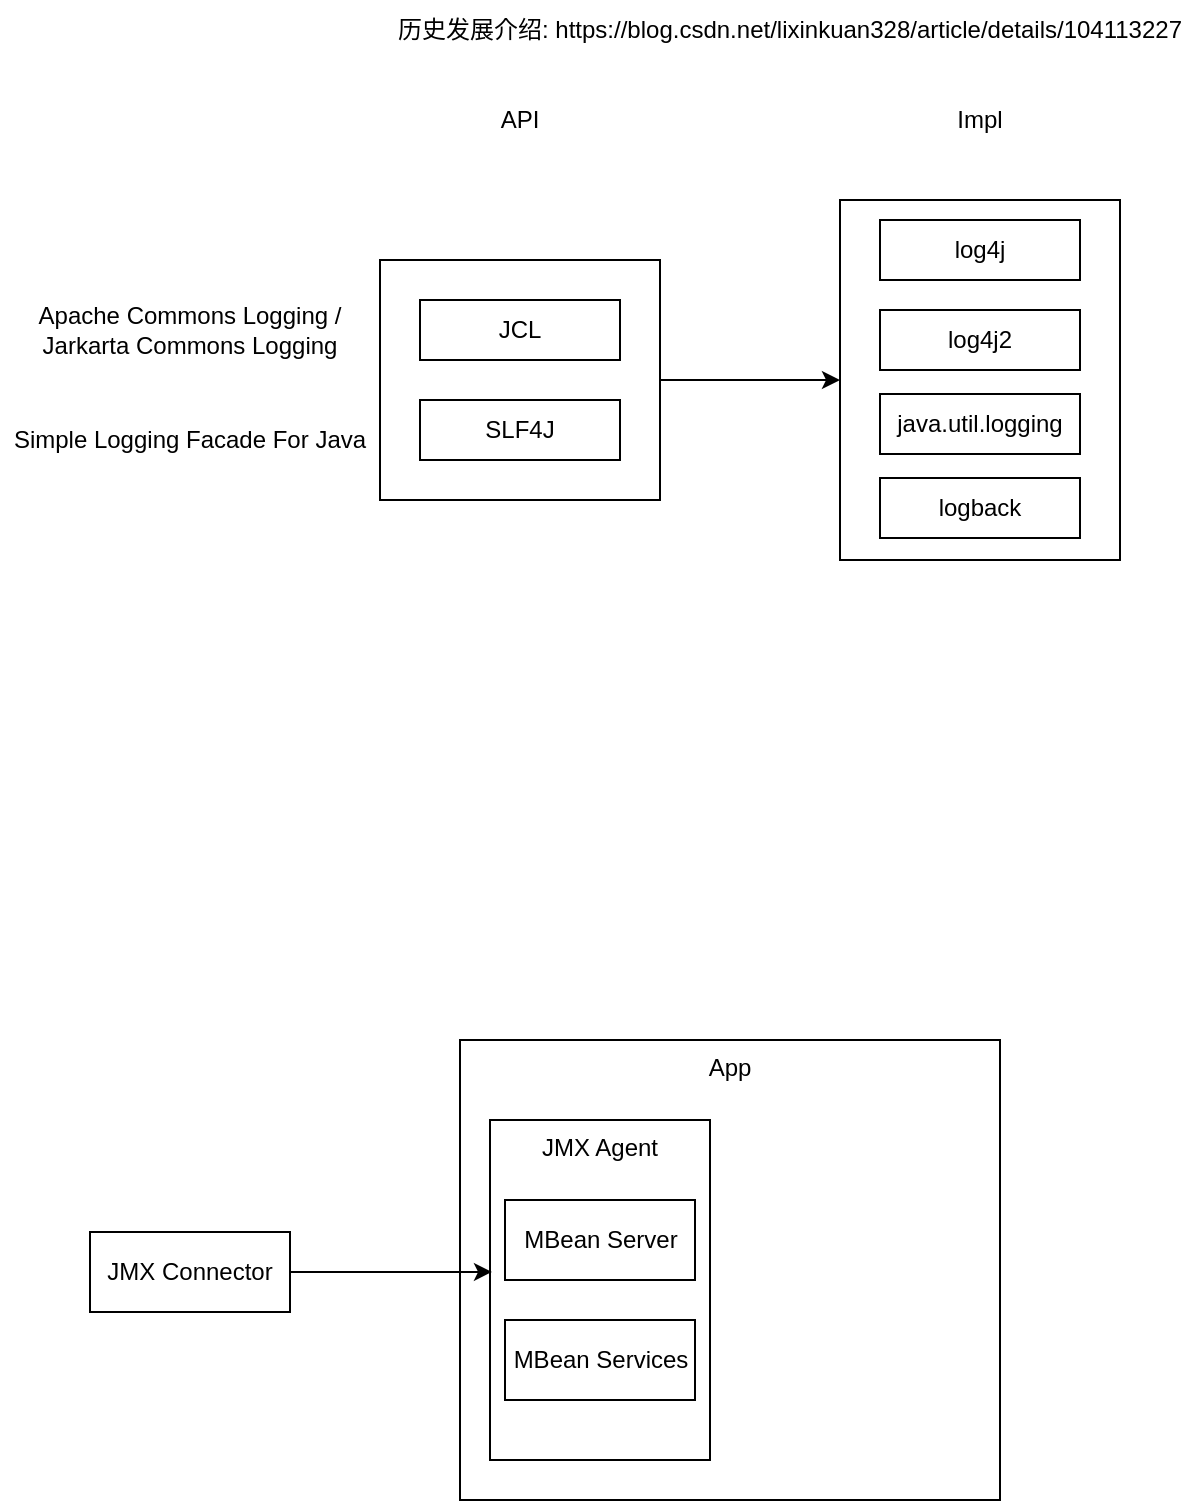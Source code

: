 <mxfile version="22.1.16" type="github">
  <diagram id="seu8MXW0M_aEXuHFiLvy" name="Page-1">
    <mxGraphModel dx="1434" dy="761" grid="1" gridSize="10" guides="1" tooltips="1" connect="1" arrows="1" fold="1" page="1" pageScale="1" pageWidth="827" pageHeight="1169" math="0" shadow="0">
      <root>
        <mxCell id="0" />
        <mxCell id="1" parent="0" />
        <mxCell id="j74TEHamLuYHT3G0VTzC-3" value="App" style="rounded=0;whiteSpace=wrap;html=1;align=center;verticalAlign=top;" parent="1" vertex="1">
          <mxGeometry x="260" y="560" width="270" height="230" as="geometry" />
        </mxCell>
        <mxCell id="R05uWj6PvPZUDIditTrj-17" style="edgeStyle=orthogonalEdgeStyle;rounded=0;orthogonalLoop=1;jettySize=auto;html=1;" parent="1" source="R05uWj6PvPZUDIditTrj-10" target="R05uWj6PvPZUDIditTrj-12" edge="1">
          <mxGeometry relative="1" as="geometry" />
        </mxCell>
        <mxCell id="R05uWj6PvPZUDIditTrj-10" value="" style="rounded=0;whiteSpace=wrap;html=1;" parent="1" vertex="1">
          <mxGeometry x="220" y="170" width="140" height="120" as="geometry" />
        </mxCell>
        <mxCell id="R05uWj6PvPZUDIditTrj-1" value="SLF4J" style="rounded=0;whiteSpace=wrap;html=1;" parent="1" vertex="1">
          <mxGeometry x="240" y="240" width="100" height="30" as="geometry" />
        </mxCell>
        <mxCell id="R05uWj6PvPZUDIditTrj-2" value="JCL" style="rounded=0;whiteSpace=wrap;html=1;" parent="1" vertex="1">
          <mxGeometry x="240" y="190" width="100" height="30" as="geometry" />
        </mxCell>
        <mxCell id="R05uWj6PvPZUDIditTrj-4" value="Apache Commons Logging / Jarkarta Commons Logging" style="text;html=1;strokeColor=none;fillColor=none;align=center;verticalAlign=middle;whiteSpace=wrap;rounded=0;" parent="1" vertex="1">
          <mxGeometry x="30" y="190" width="190" height="30" as="geometry" />
        </mxCell>
        <mxCell id="R05uWj6PvPZUDIditTrj-7" value="Simple Logging Facade For Java" style="text;html=1;strokeColor=none;fillColor=none;align=center;verticalAlign=middle;whiteSpace=wrap;rounded=0;" parent="1" vertex="1">
          <mxGeometry x="30" y="250" width="190" height="20" as="geometry" />
        </mxCell>
        <mxCell id="R05uWj6PvPZUDIditTrj-8" value="API" style="text;html=1;strokeColor=none;fillColor=none;align=center;verticalAlign=middle;whiteSpace=wrap;rounded=0;" parent="1" vertex="1">
          <mxGeometry x="250" y="90" width="80" height="20" as="geometry" />
        </mxCell>
        <mxCell id="R05uWj6PvPZUDIditTrj-9" value="Impl" style="text;html=1;strokeColor=none;fillColor=none;align=center;verticalAlign=middle;whiteSpace=wrap;rounded=0;" parent="1" vertex="1">
          <mxGeometry x="480" y="90" width="80" height="20" as="geometry" />
        </mxCell>
        <mxCell id="R05uWj6PvPZUDIditTrj-12" value="" style="rounded=0;whiteSpace=wrap;html=1;" parent="1" vertex="1">
          <mxGeometry x="450" y="140" width="140" height="180" as="geometry" />
        </mxCell>
        <mxCell id="R05uWj6PvPZUDIditTrj-13" value="log4j2" style="rounded=0;whiteSpace=wrap;html=1;" parent="1" vertex="1">
          <mxGeometry x="470" y="195" width="100" height="30" as="geometry" />
        </mxCell>
        <mxCell id="R05uWj6PvPZUDIditTrj-14" value="log4j" style="rounded=0;whiteSpace=wrap;html=1;" parent="1" vertex="1">
          <mxGeometry x="470" y="150" width="100" height="30" as="geometry" />
        </mxCell>
        <mxCell id="R05uWj6PvPZUDIditTrj-15" value="java.util.logging" style="rounded=0;whiteSpace=wrap;html=1;" parent="1" vertex="1">
          <mxGeometry x="470" y="237" width="100" height="30" as="geometry" />
        </mxCell>
        <mxCell id="R05uWj6PvPZUDIditTrj-16" value="logback" style="rounded=0;whiteSpace=wrap;html=1;" parent="1" vertex="1">
          <mxGeometry x="470" y="279" width="100" height="30" as="geometry" />
        </mxCell>
        <mxCell id="R05uWj6PvPZUDIditTrj-18" value="历史发展介绍:&amp;nbsp;https://blog.csdn.net/lixinkuan328/article/details/104113227" style="text;html=1;strokeColor=none;fillColor=none;align=center;verticalAlign=middle;whiteSpace=wrap;rounded=0;" parent="1" vertex="1">
          <mxGeometry x="220" y="40" width="410" height="30" as="geometry" />
        </mxCell>
        <mxCell id="j74TEHamLuYHT3G0VTzC-1" value="JMX Connector" style="rounded=0;whiteSpace=wrap;html=1;" parent="1" vertex="1">
          <mxGeometry x="75" y="656" width="100" height="40" as="geometry" />
        </mxCell>
        <mxCell id="j74TEHamLuYHT3G0VTzC-2" value="JMX Agent" style="rounded=0;whiteSpace=wrap;html=1;verticalAlign=top;" parent="1" vertex="1">
          <mxGeometry x="275" y="600" width="110" height="170" as="geometry" />
        </mxCell>
        <mxCell id="j74TEHamLuYHT3G0VTzC-4" value="MBean Server" style="rounded=0;whiteSpace=wrap;html=1;" parent="1" vertex="1">
          <mxGeometry x="282.5" y="640" width="95" height="40" as="geometry" />
        </mxCell>
        <mxCell id="j74TEHamLuYHT3G0VTzC-5" value="MBean Services" style="rounded=0;whiteSpace=wrap;html=1;" parent="1" vertex="1">
          <mxGeometry x="282.5" y="700" width="95" height="40" as="geometry" />
        </mxCell>
        <mxCell id="CvEWpdeP_NmPw27miNZP-1" style="edgeStyle=orthogonalEdgeStyle;rounded=0;orthogonalLoop=1;jettySize=auto;html=1;entryX=0.009;entryY=0.447;entryDx=0;entryDy=0;entryPerimeter=0;" parent="1" source="j74TEHamLuYHT3G0VTzC-1" target="j74TEHamLuYHT3G0VTzC-2" edge="1">
          <mxGeometry relative="1" as="geometry" />
        </mxCell>
      </root>
    </mxGraphModel>
  </diagram>
</mxfile>

